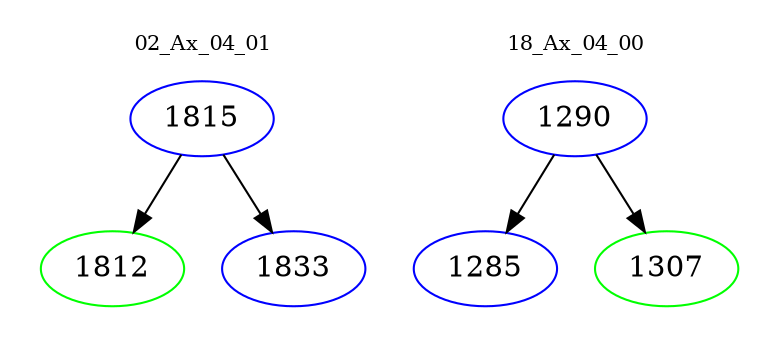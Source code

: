 digraph{
subgraph cluster_0 {
color = white
label = "02_Ax_04_01";
fontsize=10;
T0_1815 [label="1815", color="blue"]
T0_1815 -> T0_1812 [color="black"]
T0_1812 [label="1812", color="green"]
T0_1815 -> T0_1833 [color="black"]
T0_1833 [label="1833", color="blue"]
}
subgraph cluster_1 {
color = white
label = "18_Ax_04_00";
fontsize=10;
T1_1290 [label="1290", color="blue"]
T1_1290 -> T1_1285 [color="black"]
T1_1285 [label="1285", color="blue"]
T1_1290 -> T1_1307 [color="black"]
T1_1307 [label="1307", color="green"]
}
}
